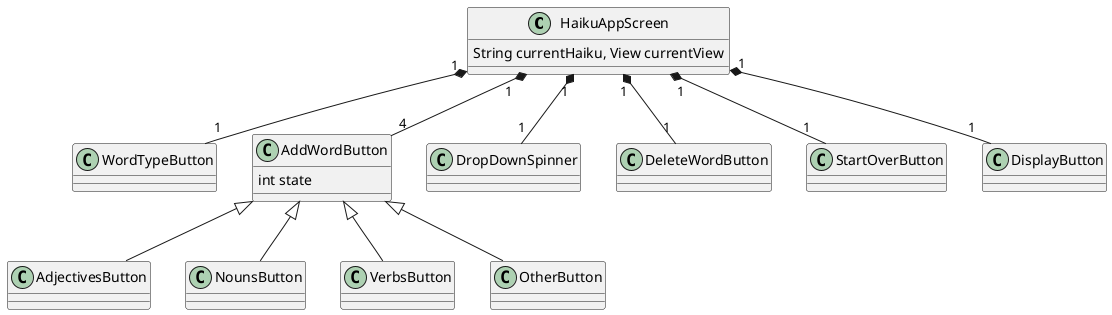 @startuml
	HaikuAppScreen "1" *-- "1" WordTypeButton
	HaikuAppScreen "1" *-- "4" AddWordButton
	HaikuAppScreen "1" *-- "1" DropDownSpinner
	HaikuAppScreen "1" *-- "1" DeleteWordButton
	HaikuAppScreen "1" *-- "1" StartOverButton
	HaikuAppScreen "1" *-- "1" DisplayButton
	AddWordButton <|-- AdjectivesButton
	AddWordButton <|-- NounsButton
	AddWordButton <|-- VerbsButton
	AddWordButton <|-- OtherButton

	AddWordButton : int state	
	HaikuAppScreen : String currentHaiku, View currentView
@enduml
